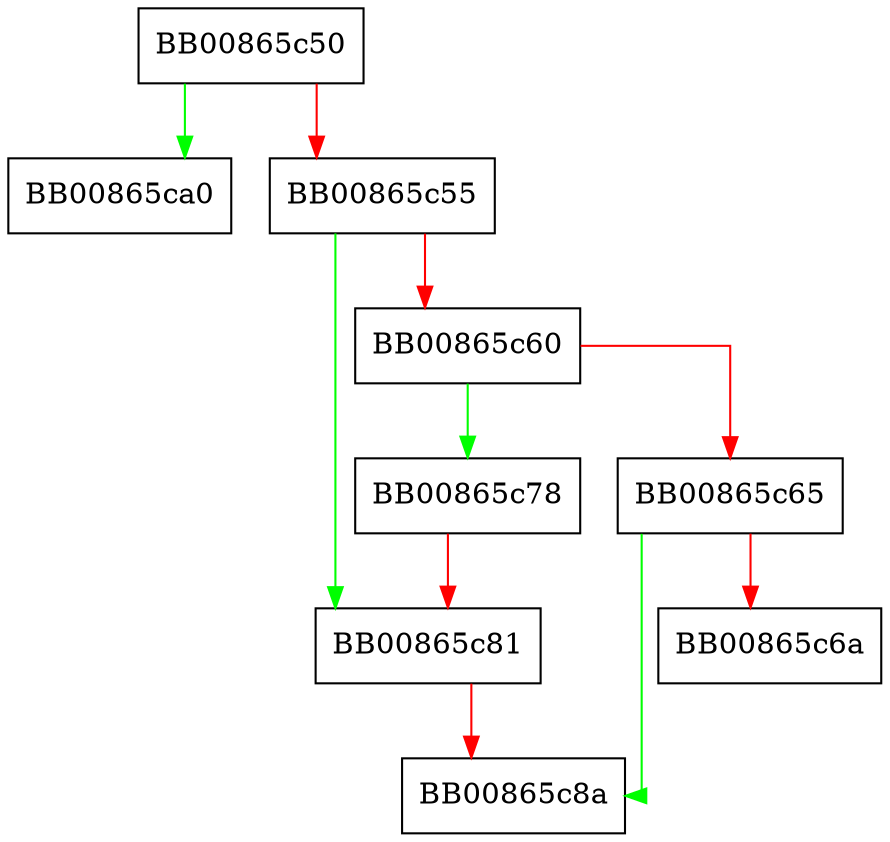 digraph __gettext_free_exp {
  node [shape="box"];
  graph [splines=ortho];
  BB00865c50 -> BB00865ca0 [color="green"];
  BB00865c50 -> BB00865c55 [color="red"];
  BB00865c55 -> BB00865c81 [color="green"];
  BB00865c55 -> BB00865c60 [color="red"];
  BB00865c60 -> BB00865c78 [color="green"];
  BB00865c60 -> BB00865c65 [color="red"];
  BB00865c65 -> BB00865c8a [color="green"];
  BB00865c65 -> BB00865c6a [color="red"];
  BB00865c78 -> BB00865c81 [color="red"];
  BB00865c81 -> BB00865c8a [color="red"];
}